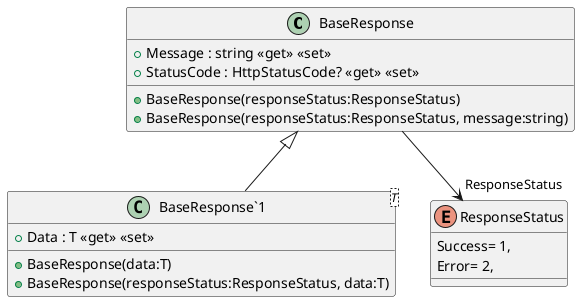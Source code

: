 @startuml
class BaseResponse {
    + Message : string <<get>> <<set>>
    + StatusCode : HttpStatusCode? <<get>> <<set>>
    + BaseResponse(responseStatus:ResponseStatus)
    + BaseResponse(responseStatus:ResponseStatus, message:string)
}
class "BaseResponse`1"<T> {
    + Data : T <<get>> <<set>>
    + BaseResponse(data:T)
    + BaseResponse(responseStatus:ResponseStatus, data:T)
}
enum ResponseStatus {
    Success= 1,
    Error= 2,
}
BaseResponse --> "ResponseStatus" ResponseStatus
BaseResponse <|-- "BaseResponse`1"
@enduml
